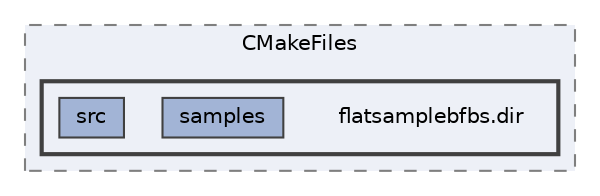 digraph "flatbuffers/CMakeFiles/flatsamplebfbs.dir"
{
 // LATEX_PDF_SIZE
  bgcolor="transparent";
  edge [fontname=Helvetica,fontsize=10,labelfontname=Helvetica,labelfontsize=10];
  node [fontname=Helvetica,fontsize=10,shape=box,height=0.2,width=0.4];
  compound=true
  subgraph clusterdir_cd5920ad33d5de1d0d90e7679e44dcf9 {
    graph [ bgcolor="#edf0f7", pencolor="grey50", label="CMakeFiles", fontname=Helvetica,fontsize=10 style="filled,dashed", URL="dir_cd5920ad33d5de1d0d90e7679e44dcf9.html",tooltip=""]
  subgraph clusterdir_f6c52d1474005598cc8c818fb1f805e8 {
    graph [ bgcolor="#edf0f7", pencolor="grey25", label="", fontname=Helvetica,fontsize=10 style="filled,bold", URL="dir_f6c52d1474005598cc8c818fb1f805e8.html",tooltip=""]
    dir_f6c52d1474005598cc8c818fb1f805e8 [shape=plaintext, label="flatsamplebfbs.dir"];
  dir_fea5e6c046f39135c3f3b93a2d0855e4 [label="samples", fillcolor="#a2b4d6", color="grey25", style="filled", URL="dir_fea5e6c046f39135c3f3b93a2d0855e4.html",tooltip=""];
  dir_556986ffd237479610fe56bbfa682646 [label="src", fillcolor="#a2b4d6", color="grey25", style="filled", URL="dir_556986ffd237479610fe56bbfa682646.html",tooltip=""];
  }
  }
}
